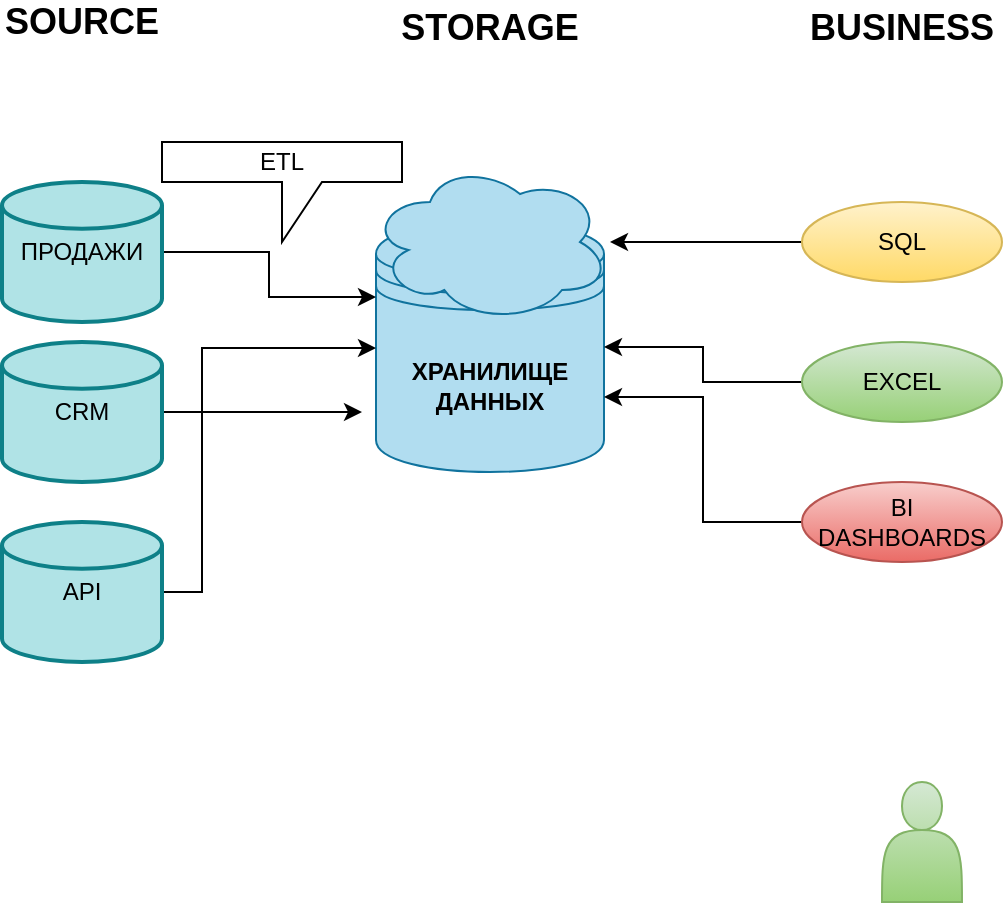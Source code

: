 <mxfile version="13.0.3" type="device"><diagram id="Fvc5QtdytXLmNOnpVgKM" name="Page-1"><mxGraphModel dx="1422" dy="822" grid="1" gridSize="10" guides="1" tooltips="1" connect="1" arrows="1" fold="1" page="1" pageScale="1" pageWidth="827" pageHeight="1169" math="0" shadow="0"><root><mxCell id="0"/><mxCell id="1" parent="0"/><mxCell id="zPSM8jNUybyrwXbjuoMU-1" value="ХРАНИЛИЩЕ ДАННЫХ" style="shape=datastore;whiteSpace=wrap;html=1;fontStyle=1;fillColor=#b1ddf0;strokeColor=#10739e;" vertex="1" parent="1"><mxGeometry x="357" y="410" width="114" height="125" as="geometry"/></mxCell><mxCell id="zPSM8jNUybyrwXbjuoMU-3" value="&lt;font style=&quot;font-size: 18px&quot;&gt;&lt;b&gt;STORAGE&lt;/b&gt;&lt;/font&gt;" style="text;html=1;align=center;verticalAlign=middle;whiteSpace=wrap;rounded=0;" vertex="1" parent="1"><mxGeometry x="394" y="303" width="40" height="20" as="geometry"/></mxCell><mxCell id="zPSM8jNUybyrwXbjuoMU-4" value="&lt;font style=&quot;font-size: 18px&quot;&gt;&lt;b&gt;SOURCE&lt;/b&gt;&lt;/font&gt;" style="text;html=1;align=center;verticalAlign=middle;whiteSpace=wrap;rounded=0;" vertex="1" parent="1"><mxGeometry x="190" y="300" width="40" height="20" as="geometry"/></mxCell><mxCell id="zPSM8jNUybyrwXbjuoMU-5" value="&lt;span style=&quot;font-size: 18px&quot;&gt;&lt;b&gt;BUSINESS&lt;/b&gt;&lt;/span&gt;" style="text;html=1;align=center;verticalAlign=middle;whiteSpace=wrap;rounded=0;" vertex="1" parent="1"><mxGeometry x="600" y="303" width="40" height="20" as="geometry"/></mxCell><mxCell id="zPSM8jNUybyrwXbjuoMU-18" style="edgeStyle=orthogonalEdgeStyle;rounded=0;orthogonalLoop=1;jettySize=auto;html=1;exitX=1;exitY=0.5;exitDx=0;exitDy=0;exitPerimeter=0;entryX=0;entryY=0.3;entryDx=0;entryDy=0;" edge="1" parent="1" source="zPSM8jNUybyrwXbjuoMU-8" target="zPSM8jNUybyrwXbjuoMU-1"><mxGeometry relative="1" as="geometry"/></mxCell><mxCell id="zPSM8jNUybyrwXbjuoMU-8" value="ПРОДАЖИ" style="strokeWidth=2;html=1;shape=mxgraph.flowchart.database;whiteSpace=wrap;fillColor=#b0e3e6;strokeColor=#0e8088;" vertex="1" parent="1"><mxGeometry x="170" y="390" width="80" height="70" as="geometry"/></mxCell><mxCell id="zPSM8jNUybyrwXbjuoMU-31" style="edgeStyle=orthogonalEdgeStyle;rounded=0;orthogonalLoop=1;jettySize=auto;html=1;" edge="1" parent="1" source="zPSM8jNUybyrwXbjuoMU-9"><mxGeometry relative="1" as="geometry"><mxPoint x="350" y="505" as="targetPoint"/></mxGeometry></mxCell><mxCell id="zPSM8jNUybyrwXbjuoMU-9" value="CRM" style="strokeWidth=2;html=1;shape=mxgraph.flowchart.database;whiteSpace=wrap;fillColor=#b0e3e6;strokeColor=#0e8088;" vertex="1" parent="1"><mxGeometry x="170" y="470" width="80" height="70" as="geometry"/></mxCell><mxCell id="zPSM8jNUybyrwXbjuoMU-23" style="edgeStyle=orthogonalEdgeStyle;rounded=0;orthogonalLoop=1;jettySize=auto;html=1;" edge="1" parent="1" source="zPSM8jNUybyrwXbjuoMU-10" target="zPSM8jNUybyrwXbjuoMU-1"><mxGeometry relative="1" as="geometry"><Array as="points"><mxPoint x="270" y="595"/><mxPoint x="270" y="473"/></Array></mxGeometry></mxCell><mxCell id="zPSM8jNUybyrwXbjuoMU-10" value="API" style="strokeWidth=2;html=1;shape=mxgraph.flowchart.database;whiteSpace=wrap;fillColor=#b0e3e6;strokeColor=#0e8088;" vertex="1" parent="1"><mxGeometry x="170" y="560" width="80" height="70" as="geometry"/></mxCell><mxCell id="zPSM8jNUybyrwXbjuoMU-11" value="" style="ellipse;shape=cloud;whiteSpace=wrap;html=1;fillColor=#b1ddf0;strokeColor=#10739e;" vertex="1" parent="1"><mxGeometry x="354" y="380" width="120" height="80" as="geometry"/></mxCell><mxCell id="zPSM8jNUybyrwXbjuoMU-12" value="" style="shape=actor;whiteSpace=wrap;html=1;gradientColor=#97d077;fillColor=#d5e8d4;strokeColor=#82b366;" vertex="1" parent="1"><mxGeometry x="610" y="690" width="40" height="60" as="geometry"/></mxCell><mxCell id="zPSM8jNUybyrwXbjuoMU-35" value="" style="edgeStyle=orthogonalEdgeStyle;rounded=0;orthogonalLoop=1;jettySize=auto;html=1;" edge="1" parent="1" source="zPSM8jNUybyrwXbjuoMU-13" target="zPSM8jNUybyrwXbjuoMU-11"><mxGeometry relative="1" as="geometry"><mxPoint x="510" y="420" as="targetPoint"/></mxGeometry></mxCell><mxCell id="zPSM8jNUybyrwXbjuoMU-13" value="SQL" style="ellipse;whiteSpace=wrap;html=1;align=center;newEdgeStyle={&quot;edgeStyle&quot;:&quot;entityRelationEdgeStyle&quot;,&quot;startArrow&quot;:&quot;none&quot;,&quot;endArrow&quot;:&quot;none&quot;,&quot;segment&quot;:10,&quot;curved&quot;:1};treeFolding=1;treeMoving=1;gradientColor=#ffd966;fillColor=#fff2cc;strokeColor=#d6b656;" vertex="1" parent="1"><mxGeometry x="570" y="400" width="100" height="40" as="geometry"/></mxCell><mxCell id="zPSM8jNUybyrwXbjuoMU-44" value="" style="edgeStyle=orthogonalEdgeStyle;rounded=0;orthogonalLoop=1;jettySize=auto;html=1;" edge="1" parent="1" source="zPSM8jNUybyrwXbjuoMU-14" target="zPSM8jNUybyrwXbjuoMU-1"><mxGeometry relative="1" as="geometry"><mxPoint x="490" y="490" as="targetPoint"/></mxGeometry></mxCell><mxCell id="zPSM8jNUybyrwXbjuoMU-14" value="EXCEL" style="ellipse;whiteSpace=wrap;html=1;align=center;newEdgeStyle={&quot;edgeStyle&quot;:&quot;entityRelationEdgeStyle&quot;,&quot;startArrow&quot;:&quot;none&quot;,&quot;endArrow&quot;:&quot;none&quot;,&quot;segment&quot;:10,&quot;curved&quot;:1};treeFolding=1;treeMoving=1;gradientColor=#97d077;fillColor=#d5e8d4;strokeColor=#82b366;" vertex="1" parent="1"><mxGeometry x="570" y="470" width="100" height="40" as="geometry"/></mxCell><mxCell id="zPSM8jNUybyrwXbjuoMU-42" style="edgeStyle=orthogonalEdgeStyle;rounded=0;orthogonalLoop=1;jettySize=auto;html=1;entryX=1;entryY=0.7;entryDx=0;entryDy=0;" edge="1" parent="1" source="zPSM8jNUybyrwXbjuoMU-15" target="zPSM8jNUybyrwXbjuoMU-1"><mxGeometry relative="1" as="geometry"/></mxCell><mxCell id="zPSM8jNUybyrwXbjuoMU-15" value="BI DASHBOARDS" style="ellipse;whiteSpace=wrap;html=1;align=center;newEdgeStyle={&quot;edgeStyle&quot;:&quot;entityRelationEdgeStyle&quot;,&quot;startArrow&quot;:&quot;none&quot;,&quot;endArrow&quot;:&quot;none&quot;,&quot;segment&quot;:10,&quot;curved&quot;:1};treeFolding=1;treeMoving=1;gradientColor=#ea6b66;fillColor=#f8cecc;strokeColor=#b85450;" vertex="1" parent="1"><mxGeometry x="570" y="540" width="100" height="40" as="geometry"/></mxCell><mxCell id="zPSM8jNUybyrwXbjuoMU-32" value="ETL" style="shape=callout;whiteSpace=wrap;html=1;perimeter=calloutPerimeter;" vertex="1" parent="1"><mxGeometry x="250" y="370" width="120" height="50" as="geometry"/></mxCell></root></mxGraphModel></diagram></mxfile>